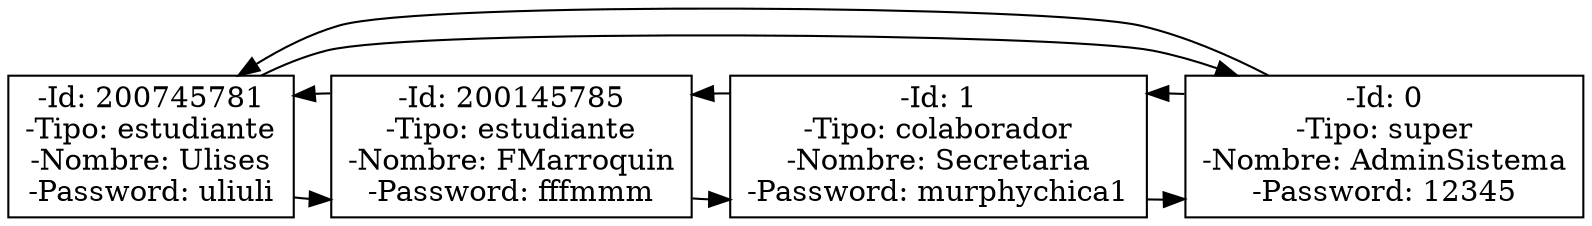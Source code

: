 digraph USUARIOS {
node[shape = box,height=.1];

nodeLC_USERUlises[label = "-Id: 200745781\n-Tipo: estudiante\n-Nombre: Ulises\n-Password: uliuli",group=1];
nodeLC_USERFMarroquin[label = "-Id: 200145785\n-Tipo: estudiante\n-Nombre: FMarroquin\n-Password: fffmmm",group=1];
nodeLC_USERSecretaria[label = "-Id: 1\n-Tipo: colaborador\n-Nombre: Secretaria\n-Password: murphychica1",group=1];
nodeLC_USERAdminSistema[label = "-Id: 0\n-Tipo: super\n-Nombre: AdminSistema\n-Password: 12345",group=1];
{ rank = same;
nodeLC_USERUlises;
nodeLC_USERFMarroquin;
nodeLC_USERSecretaria;
nodeLC_USERAdminSistema;
}
nodeLC_USERUlises -> nodeLC_USERFMarroquin;
nodeLC_USERUlises -> nodeLC_USERAdminSistema;
nodeLC_USERFMarroquin -> nodeLC_USERSecretaria;
nodeLC_USERFMarroquin -> nodeLC_USERUlises;
nodeLC_USERSecretaria -> nodeLC_USERAdminSistema;
nodeLC_USERSecretaria -> nodeLC_USERFMarroquin;
nodeLC_USERAdminSistema -> nodeLC_USERUlises;
nodeLC_USERAdminSistema -> nodeLC_USERSecretaria;
}